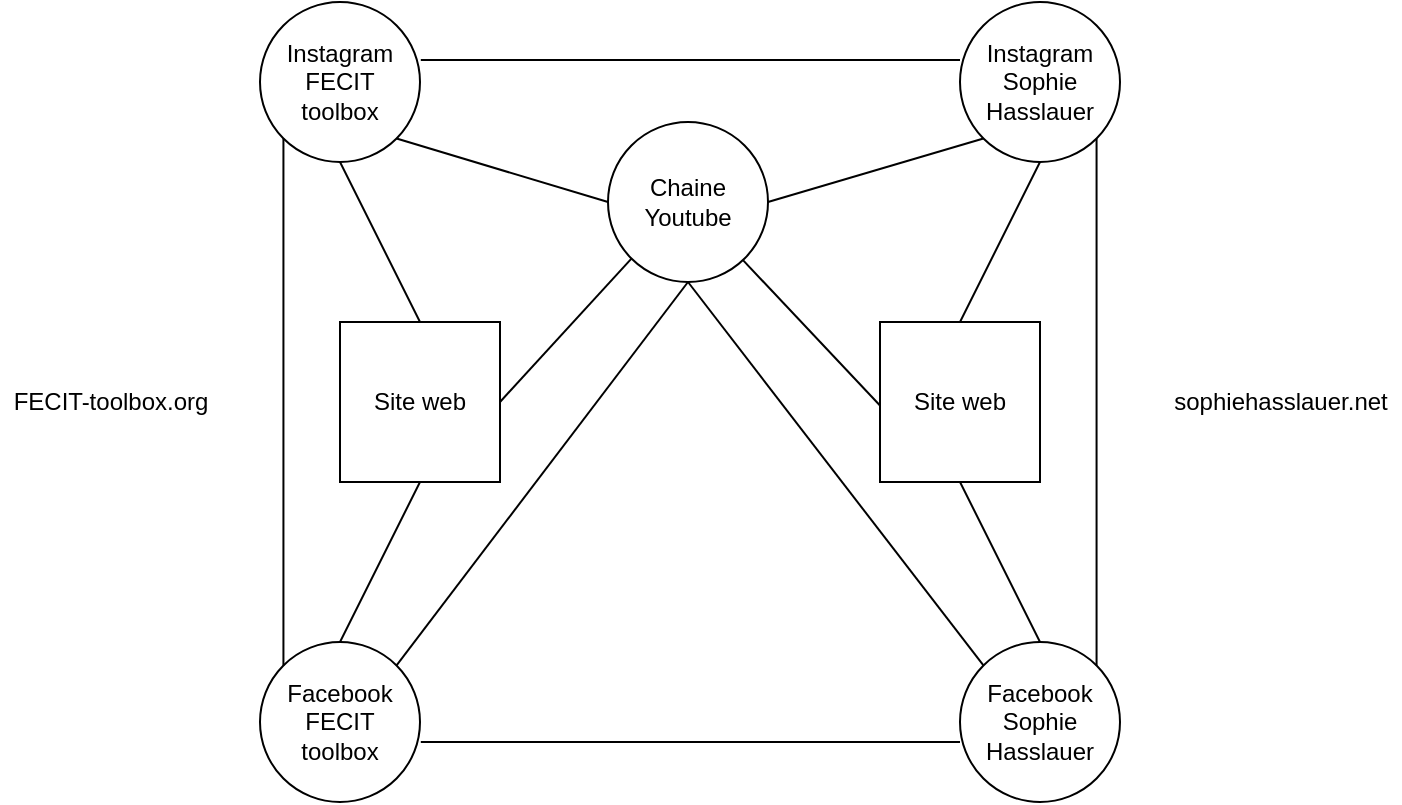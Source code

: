 <mxfile version="17.5.0" type="github">
  <diagram id="108UbA3sxORy53v74kxP" name="Page-1">
    <mxGraphModel dx="1038" dy="513" grid="1" gridSize="10" guides="1" tooltips="1" connect="1" arrows="1" fold="1" page="1" pageScale="1" pageWidth="827" pageHeight="1169" math="0" shadow="0">
      <root>
        <mxCell id="0" />
        <mxCell id="1" parent="0" />
        <mxCell id="VS7swGzfhRmDIqCCGKBI-3" value="Instagram&lt;br&gt;Sophie&lt;br&gt;Hasslauer" style="ellipse;whiteSpace=wrap;html=1;aspect=fixed;" vertex="1" parent="1">
          <mxGeometry x="510" y="80" width="80" height="80" as="geometry" />
        </mxCell>
        <mxCell id="VS7swGzfhRmDIqCCGKBI-7" value="Site web" style="whiteSpace=wrap;html=1;aspect=fixed;" vertex="1" parent="1">
          <mxGeometry x="470" y="240" width="80" height="80" as="geometry" />
        </mxCell>
        <mxCell id="VS7swGzfhRmDIqCCGKBI-8" value="Site web" style="whiteSpace=wrap;html=1;aspect=fixed;" vertex="1" parent="1">
          <mxGeometry x="200" y="240" width="80" height="80" as="geometry" />
        </mxCell>
        <mxCell id="VS7swGzfhRmDIqCCGKBI-9" value="Chaine&lt;br&gt;Youtube" style="ellipse;whiteSpace=wrap;html=1;aspect=fixed;" vertex="1" parent="1">
          <mxGeometry x="334" y="140" width="80" height="80" as="geometry" />
        </mxCell>
        <mxCell id="VS7swGzfhRmDIqCCGKBI-10" value="FECIT-toolbox.org" style="text;html=1;align=center;verticalAlign=middle;resizable=0;points=[];autosize=1;strokeColor=none;fillColor=none;" vertex="1" parent="1">
          <mxGeometry x="30" y="270" width="110" height="20" as="geometry" />
        </mxCell>
        <mxCell id="VS7swGzfhRmDIqCCGKBI-11" value="sophiehasslauer.net" style="text;html=1;align=center;verticalAlign=middle;resizable=0;points=[];autosize=1;strokeColor=none;fillColor=none;" vertex="1" parent="1">
          <mxGeometry x="610" y="270" width="120" height="20" as="geometry" />
        </mxCell>
        <mxCell id="VS7swGzfhRmDIqCCGKBI-12" value="Facebook&lt;br&gt;Sophie&lt;br&gt;Hasslauer" style="ellipse;whiteSpace=wrap;html=1;aspect=fixed;" vertex="1" parent="1">
          <mxGeometry x="510" y="400" width="80" height="80" as="geometry" />
        </mxCell>
        <mxCell id="VS7swGzfhRmDIqCCGKBI-13" value="Facebook&lt;br&gt;FECIT&lt;br&gt;toolbox" style="ellipse;whiteSpace=wrap;html=1;aspect=fixed;" vertex="1" parent="1">
          <mxGeometry x="160" y="400" width="80" height="80" as="geometry" />
        </mxCell>
        <mxCell id="VS7swGzfhRmDIqCCGKBI-14" value="Instagram&lt;br&gt;FECIT&lt;br&gt;toolbox" style="ellipse;whiteSpace=wrap;html=1;aspect=fixed;" vertex="1" parent="1">
          <mxGeometry x="160" y="80" width="80" height="80" as="geometry" />
        </mxCell>
        <mxCell id="VS7swGzfhRmDIqCCGKBI-15" value="" style="endArrow=none;html=1;rounded=0;entryX=0;entryY=1;entryDx=0;entryDy=0;exitX=1;exitY=0.5;exitDx=0;exitDy=0;" edge="1" parent="1" source="VS7swGzfhRmDIqCCGKBI-9" target="VS7swGzfhRmDIqCCGKBI-3">
          <mxGeometry width="50" height="50" relative="1" as="geometry">
            <mxPoint x="390" y="270" as="sourcePoint" />
            <mxPoint x="440" y="220" as="targetPoint" />
          </mxGeometry>
        </mxCell>
        <mxCell id="VS7swGzfhRmDIqCCGKBI-17" value="" style="endArrow=none;html=1;rounded=0;entryX=0;entryY=0.5;entryDx=0;entryDy=0;exitX=1;exitY=1;exitDx=0;exitDy=0;" edge="1" parent="1" source="VS7swGzfhRmDIqCCGKBI-14" target="VS7swGzfhRmDIqCCGKBI-9">
          <mxGeometry width="50" height="50" relative="1" as="geometry">
            <mxPoint x="250" y="135.86" as="sourcePoint" />
            <mxPoint x="357.716" y="104.144" as="targetPoint" />
          </mxGeometry>
        </mxCell>
        <mxCell id="VS7swGzfhRmDIqCCGKBI-18" value="" style="endArrow=none;html=1;rounded=0;entryX=0;entryY=0.363;entryDx=0;entryDy=0;exitX=1.005;exitY=0.363;exitDx=0;exitDy=0;exitPerimeter=0;entryPerimeter=0;" edge="1" parent="1" source="VS7swGzfhRmDIqCCGKBI-14" target="VS7swGzfhRmDIqCCGKBI-3">
          <mxGeometry width="50" height="50" relative="1" as="geometry">
            <mxPoint x="260.004" y="80.004" as="sourcePoint" />
            <mxPoint x="365.72" y="111.72" as="targetPoint" />
          </mxGeometry>
        </mxCell>
        <mxCell id="VS7swGzfhRmDIqCCGKBI-19" value="" style="endArrow=none;html=1;rounded=0;entryX=0;entryY=0.5;entryDx=0;entryDy=0;" edge="1" parent="1" source="VS7swGzfhRmDIqCCGKBI-9">
          <mxGeometry width="50" height="50" relative="1" as="geometry">
            <mxPoint x="364.284" y="250.004" as="sourcePoint" />
            <mxPoint x="470" y="281.72" as="targetPoint" />
          </mxGeometry>
        </mxCell>
        <mxCell id="VS7swGzfhRmDIqCCGKBI-20" value="" style="endArrow=none;html=1;rounded=0;entryX=1;entryY=0.5;entryDx=0;entryDy=0;exitX=0;exitY=1;exitDx=0;exitDy=0;" edge="1" parent="1" source="VS7swGzfhRmDIqCCGKBI-9" target="VS7swGzfhRmDIqCCGKBI-8">
          <mxGeometry width="50" height="50" relative="1" as="geometry">
            <mxPoint x="299.998" y="210.003" as="sourcePoint" />
            <mxPoint x="368.44" y="282.73" as="targetPoint" />
          </mxGeometry>
        </mxCell>
        <mxCell id="VS7swGzfhRmDIqCCGKBI-21" value="" style="endArrow=none;html=1;rounded=0;entryX=0;entryY=1;entryDx=0;entryDy=0;exitX=0;exitY=0;exitDx=0;exitDy=0;" edge="1" parent="1" source="VS7swGzfhRmDIqCCGKBI-13" target="VS7swGzfhRmDIqCCGKBI-14">
          <mxGeometry width="50" height="50" relative="1" as="geometry">
            <mxPoint x="120" y="205" as="sourcePoint" />
            <mxPoint x="170" y="155" as="targetPoint" />
          </mxGeometry>
        </mxCell>
        <mxCell id="VS7swGzfhRmDIqCCGKBI-22" value="" style="endArrow=none;html=1;rounded=0;entryX=0;entryY=0.363;entryDx=0;entryDy=0;exitX=1.005;exitY=0.363;exitDx=0;exitDy=0;exitPerimeter=0;entryPerimeter=0;" edge="1" parent="1">
          <mxGeometry width="50" height="50" relative="1" as="geometry">
            <mxPoint x="240.4" y="450.0" as="sourcePoint" />
            <mxPoint x="510" y="450.0" as="targetPoint" />
          </mxGeometry>
        </mxCell>
        <mxCell id="VS7swGzfhRmDIqCCGKBI-23" value="" style="endArrow=none;html=1;rounded=0;entryX=1;entryY=1;entryDx=0;entryDy=0;exitX=1;exitY=0;exitDx=0;exitDy=0;" edge="1" parent="1" source="VS7swGzfhRmDIqCCGKBI-12" target="VS7swGzfhRmDIqCCGKBI-3">
          <mxGeometry width="50" height="50" relative="1" as="geometry">
            <mxPoint x="588.996" y="403.436" as="sourcePoint" />
            <mxPoint x="588.996" y="150.004" as="targetPoint" />
          </mxGeometry>
        </mxCell>
        <mxCell id="VS7swGzfhRmDIqCCGKBI-24" value="" style="endArrow=none;html=1;rounded=0;entryX=0.5;entryY=1;entryDx=0;entryDy=0;exitX=1;exitY=0;exitDx=0;exitDy=0;" edge="1" parent="1" source="VS7swGzfhRmDIqCCGKBI-13" target="VS7swGzfhRmDIqCCGKBI-9">
          <mxGeometry width="50" height="50" relative="1" as="geometry">
            <mxPoint x="320" y="320" as="sourcePoint" />
            <mxPoint x="370" y="270" as="targetPoint" />
          </mxGeometry>
        </mxCell>
        <mxCell id="VS7swGzfhRmDIqCCGKBI-25" value="" style="endArrow=none;html=1;rounded=0;entryX=0.5;entryY=1;entryDx=0;entryDy=0;exitX=0;exitY=0;exitDx=0;exitDy=0;" edge="1" parent="1" source="VS7swGzfhRmDIqCCGKBI-12" target="VS7swGzfhRmDIqCCGKBI-9">
          <mxGeometry width="50" height="50" relative="1" as="geometry">
            <mxPoint x="238.284" y="411.716" as="sourcePoint" />
            <mxPoint x="384" y="230" as="targetPoint" />
          </mxGeometry>
        </mxCell>
        <mxCell id="VS7swGzfhRmDIqCCGKBI-26" value="" style="endArrow=none;html=1;rounded=0;entryX=0.5;entryY=1;entryDx=0;entryDy=0;exitX=0.5;exitY=0;exitDx=0;exitDy=0;" edge="1" parent="1" source="VS7swGzfhRmDIqCCGKBI-7" target="VS7swGzfhRmDIqCCGKBI-3">
          <mxGeometry width="50" height="50" relative="1" as="geometry">
            <mxPoint x="485" y="220" as="sourcePoint" />
            <mxPoint x="535" y="170" as="targetPoint" />
          </mxGeometry>
        </mxCell>
        <mxCell id="VS7swGzfhRmDIqCCGKBI-27" value="" style="endArrow=none;html=1;rounded=0;entryX=0.5;entryY=1;entryDx=0;entryDy=0;exitX=0.5;exitY=0;exitDx=0;exitDy=0;" edge="1" parent="1" source="VS7swGzfhRmDIqCCGKBI-13" target="VS7swGzfhRmDIqCCGKBI-8">
          <mxGeometry width="50" height="50" relative="1" as="geometry">
            <mxPoint x="210" y="380" as="sourcePoint" />
            <mxPoint x="240" y="310" as="targetPoint" />
          </mxGeometry>
        </mxCell>
        <mxCell id="VS7swGzfhRmDIqCCGKBI-28" value="" style="endArrow=none;html=1;rounded=0;entryX=0.5;entryY=0;entryDx=0;entryDy=0;exitX=0.5;exitY=1;exitDx=0;exitDy=0;" edge="1" parent="1" source="VS7swGzfhRmDIqCCGKBI-7" target="VS7swGzfhRmDIqCCGKBI-12">
          <mxGeometry width="50" height="50" relative="1" as="geometry">
            <mxPoint x="490" y="340" as="sourcePoint" />
            <mxPoint x="450" y="420" as="targetPoint" />
          </mxGeometry>
        </mxCell>
        <mxCell id="VS7swGzfhRmDIqCCGKBI-29" value="" style="endArrow=none;html=1;rounded=0;entryX=0.5;entryY=1;entryDx=0;entryDy=0;exitX=0.5;exitY=0;exitDx=0;exitDy=0;" edge="1" parent="1" source="VS7swGzfhRmDIqCCGKBI-8" target="VS7swGzfhRmDIqCCGKBI-14">
          <mxGeometry width="50" height="50" relative="1" as="geometry">
            <mxPoint x="190" y="260" as="sourcePoint" />
            <mxPoint x="230" y="180" as="targetPoint" />
          </mxGeometry>
        </mxCell>
      </root>
    </mxGraphModel>
  </diagram>
</mxfile>
